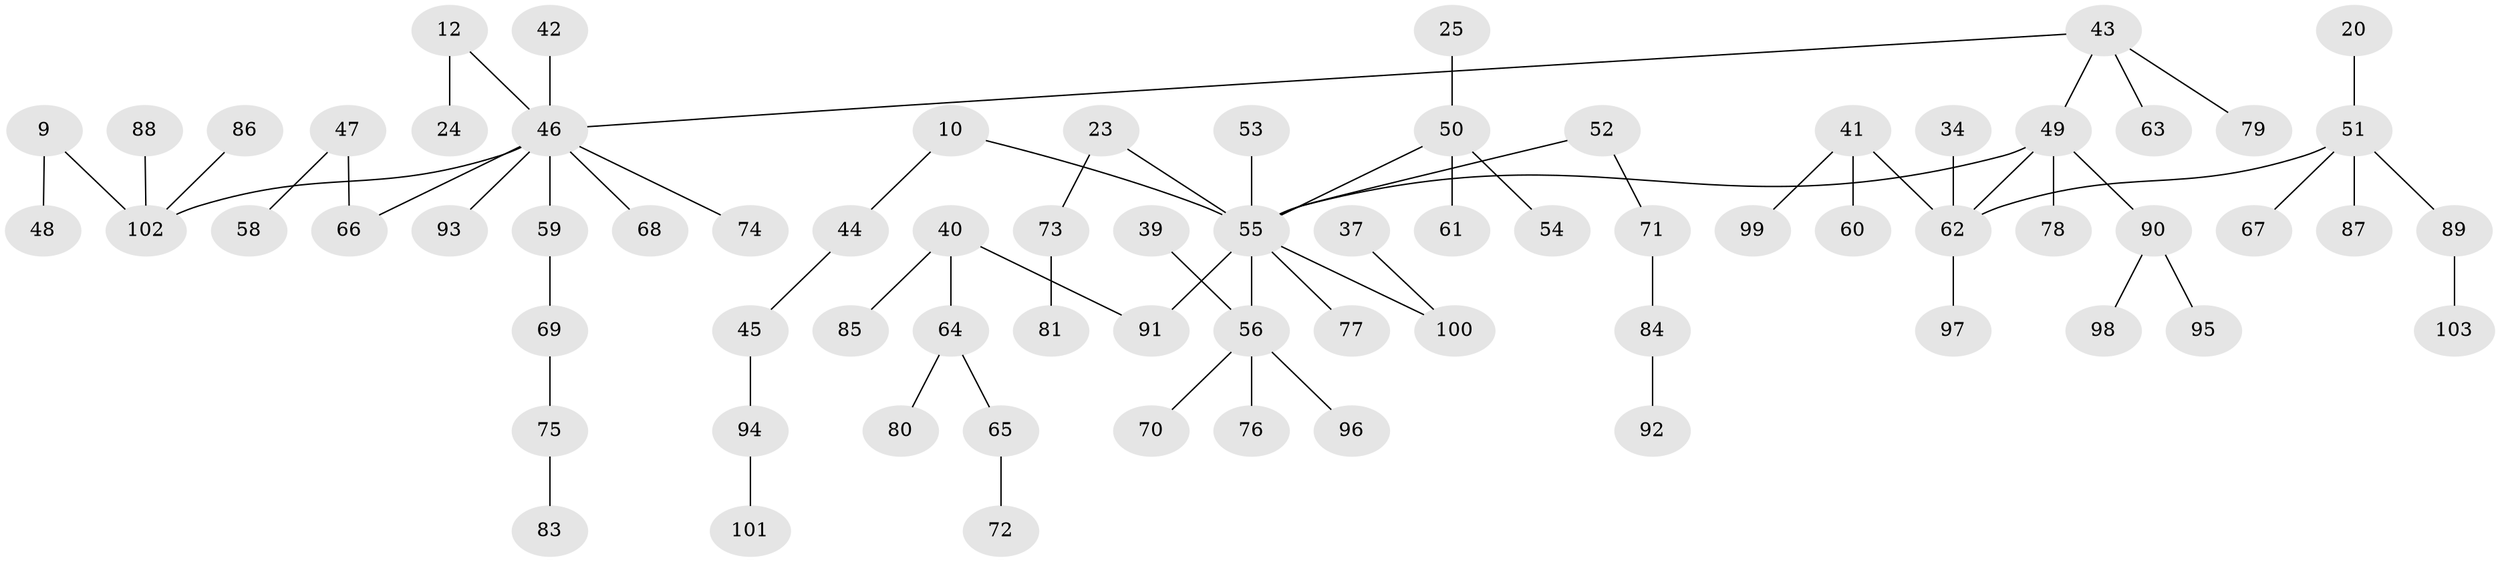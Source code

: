 // original degree distribution, {3: 0.13592233009708737, 5: 0.04854368932038835, 8: 0.009708737864077669, 9: 0.009708737864077669, 4: 0.02912621359223301, 2: 0.2815533980582524, 1: 0.4854368932038835}
// Generated by graph-tools (version 1.1) at 2025/56/03/04/25 21:56:58]
// undirected, 72 vertices, 71 edges
graph export_dot {
graph [start="1"]
  node [color=gray90,style=filled];
  9;
  10;
  12;
  20;
  23;
  24;
  25;
  34;
  37;
  39;
  40 [super="+21"];
  41 [super="+33"];
  42;
  43 [super="+3"];
  44;
  45;
  46 [super="+4"];
  47;
  48;
  49 [super="+2"];
  50 [super="+13"];
  51 [super="+26"];
  52 [super="+38"];
  53;
  54;
  55 [super="+5+7+31"];
  56 [super="+16"];
  58;
  59;
  60;
  61;
  62 [super="+17+30"];
  63;
  64;
  65;
  66 [super="+32"];
  67;
  68;
  69;
  70;
  71;
  72;
  73;
  74;
  75;
  76;
  77;
  78;
  79;
  80;
  81;
  83;
  84;
  85;
  86;
  87;
  88;
  89 [super="+36"];
  90 [super="+57+82"];
  91 [super="+11"];
  92;
  93;
  94;
  95;
  96;
  97;
  98;
  99;
  100 [super="+35"];
  101;
  102 [super="+6"];
  103;
  9 -- 48;
  9 -- 102;
  10 -- 44;
  10 -- 55;
  12 -- 24;
  12 -- 46;
  20 -- 51;
  23 -- 73;
  23 -- 55;
  25 -- 50;
  34 -- 62;
  37 -- 100;
  39 -- 56;
  40 -- 64;
  40 -- 91;
  40 -- 85;
  41 -- 99;
  41 -- 60;
  41 -- 62;
  42 -- 46;
  43 -- 63;
  43 -- 46;
  43 -- 79;
  43 -- 49;
  44 -- 45;
  45 -- 94;
  46 -- 59;
  46 -- 93;
  46 -- 68;
  46 -- 74;
  46 -- 102;
  46 -- 66;
  47 -- 58;
  47 -- 66;
  49 -- 78;
  49 -- 55;
  49 -- 62;
  49 -- 90;
  50 -- 54;
  50 -- 55;
  50 -- 61;
  51 -- 67;
  51 -- 87;
  51 -- 89;
  51 -- 62;
  52 -- 55;
  52 -- 71;
  53 -- 55;
  55 -- 77;
  55 -- 56;
  55 -- 91;
  55 -- 100;
  56 -- 70;
  56 -- 76;
  56 -- 96;
  59 -- 69;
  62 -- 97;
  64 -- 65;
  64 -- 80;
  65 -- 72;
  69 -- 75;
  71 -- 84;
  73 -- 81;
  75 -- 83;
  84 -- 92;
  86 -- 102;
  88 -- 102;
  89 -- 103;
  90 -- 98;
  90 -- 95;
  94 -- 101;
}
